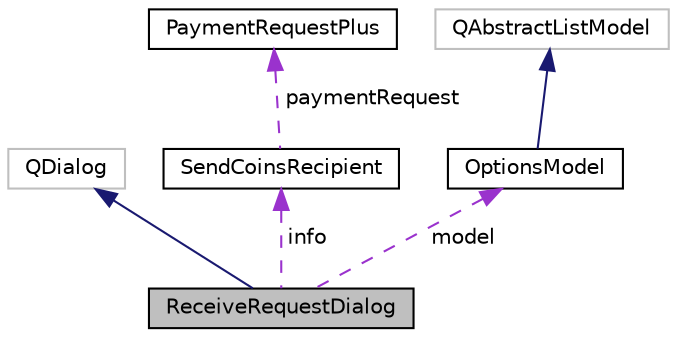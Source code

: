 digraph "ReceiveRequestDialog"
{
  edge [fontname="Helvetica",fontsize="10",labelfontname="Helvetica",labelfontsize="10"];
  node [fontname="Helvetica",fontsize="10",shape=record];
  Node2 [label="ReceiveRequestDialog",height=0.2,width=0.4,color="black", fillcolor="grey75", style="filled", fontcolor="black"];
  Node3 -> Node2 [dir="back",color="midnightblue",fontsize="10",style="solid",fontname="Helvetica"];
  Node3 [label="QDialog",height=0.2,width=0.4,color="grey75", fillcolor="white", style="filled"];
  Node4 -> Node2 [dir="back",color="darkorchid3",fontsize="10",style="dashed",label=" info" ,fontname="Helvetica"];
  Node4 [label="SendCoinsRecipient",height=0.2,width=0.4,color="black", fillcolor="white", style="filled",URL="$class_send_coins_recipient.html"];
  Node5 -> Node4 [dir="back",color="darkorchid3",fontsize="10",style="dashed",label=" paymentRequest" ,fontname="Helvetica"];
  Node5 [label="PaymentRequestPlus",height=0.2,width=0.4,color="black", fillcolor="white", style="filled",URL="$class_payment_request_plus.html"];
  Node6 -> Node2 [dir="back",color="darkorchid3",fontsize="10",style="dashed",label=" model" ,fontname="Helvetica"];
  Node6 [label="OptionsModel",height=0.2,width=0.4,color="black", fillcolor="white", style="filled",URL="$class_options_model.html",tooltip="Interface from Qt to configuration data structure for Bitcoin client. "];
  Node7 -> Node6 [dir="back",color="midnightblue",fontsize="10",style="solid",fontname="Helvetica"];
  Node7 [label="QAbstractListModel",height=0.2,width=0.4,color="grey75", fillcolor="white", style="filled"];
}
